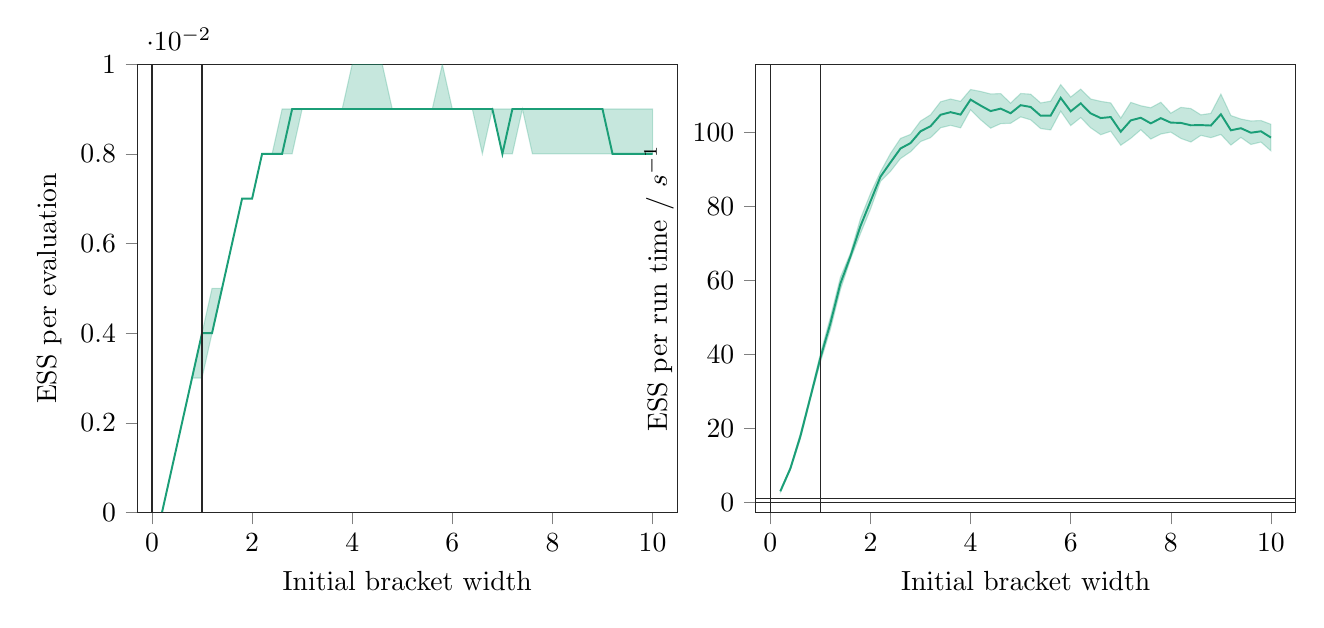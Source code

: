 % This file was created by matplotlib2tikz v0.6.11.
\begin{tikzpicture}

\definecolor{color0}{rgb}{0.106,0.62,0.467}

\begin{groupplot}[group style={group size=2 by 1}]
\nextgroupplot[
xlabel={Initial bracket width},
ylabel={ESS per evaluation},
xmin=-0.29, xmax=10.49,
ymin=-0.0, ymax=0.01,
tick align=outside,
tick pos=left,
x grid style={white!80.0!black},
y grid style={white!80.0!black},
axis line style={lightgray!20.0!black}
]
\path [draw=color0, fill=color0, opacity=0.25] (axis cs:0.2,0.0)
--(axis cs:0.2,0.0)
--(axis cs:0.4,0.001)
--(axis cs:0.6,0.002)
--(axis cs:0.8,0.003)
--(axis cs:1,0.004)
--(axis cs:1.2,0.005)
--(axis cs:1.4,0.005)
--(axis cs:1.6,0.006)
--(axis cs:1.8,0.007)
--(axis cs:2,0.007)
--(axis cs:2.2,0.008)
--(axis cs:2.4,0.008)
--(axis cs:2.6,0.009)
--(axis cs:2.8,0.009)
--(axis cs:3,0.009)
--(axis cs:3.2,0.009)
--(axis cs:3.4,0.009)
--(axis cs:3.6,0.009)
--(axis cs:3.8,0.009)
--(axis cs:4,0.01)
--(axis cs:4.2,0.01)
--(axis cs:4.4,0.01)
--(axis cs:4.6,0.01)
--(axis cs:4.8,0.009)
--(axis cs:5,0.009)
--(axis cs:5.2,0.009)
--(axis cs:5.4,0.009)
--(axis cs:5.6,0.009)
--(axis cs:5.8,0.01)
--(axis cs:6,0.009)
--(axis cs:6.2,0.009)
--(axis cs:6.4,0.009)
--(axis cs:6.6,0.009)
--(axis cs:6.8,0.009)
--(axis cs:7,0.009)
--(axis cs:7.2,0.009)
--(axis cs:7.4,0.009)
--(axis cs:7.6,0.009)
--(axis cs:7.8,0.009)
--(axis cs:8,0.009)
--(axis cs:8.2,0.009)
--(axis cs:8.4,0.009)
--(axis cs:8.6,0.009)
--(axis cs:8.8,0.009)
--(axis cs:9,0.009)
--(axis cs:9.2,0.009)
--(axis cs:9.4,0.009)
--(axis cs:9.6,0.009)
--(axis cs:9.8,0.009)
--(axis cs:10,0.009)
--(axis cs:10,0.008)
--(axis cs:10,0.008)
--(axis cs:9.8,0.008)
--(axis cs:9.6,0.008)
--(axis cs:9.4,0.008)
--(axis cs:9.2,0.008)
--(axis cs:9,0.008)
--(axis cs:8.8,0.008)
--(axis cs:8.6,0.008)
--(axis cs:8.4,0.008)
--(axis cs:8.2,0.008)
--(axis cs:8,0.008)
--(axis cs:7.8,0.008)
--(axis cs:7.6,0.008)
--(axis cs:7.4,0.009)
--(axis cs:7.2,0.008)
--(axis cs:7,0.008)
--(axis cs:6.8,0.009)
--(axis cs:6.6,0.008)
--(axis cs:6.4,0.009)
--(axis cs:6.2,0.009)
--(axis cs:6,0.009)
--(axis cs:5.8,0.009)
--(axis cs:5.6,0.009)
--(axis cs:5.4,0.009)
--(axis cs:5.2,0.009)
--(axis cs:5,0.009)
--(axis cs:4.8,0.009)
--(axis cs:4.6,0.009)
--(axis cs:4.4,0.009)
--(axis cs:4.2,0.009)
--(axis cs:4,0.009)
--(axis cs:3.8,0.009)
--(axis cs:3.6,0.009)
--(axis cs:3.4,0.009)
--(axis cs:3.2,0.009)
--(axis cs:3,0.009)
--(axis cs:2.8,0.008)
--(axis cs:2.6,0.008)
--(axis cs:2.4,0.008)
--(axis cs:2.2,0.008)
--(axis cs:2,0.007)
--(axis cs:1.8,0.007)
--(axis cs:1.6,0.006)
--(axis cs:1.4,0.005)
--(axis cs:1.2,0.004)
--(axis cs:1,0.003)
--(axis cs:0.8,0.003)
--(axis cs:0.6,0.002)
--(axis cs:0.4,0.001)
--(axis cs:0.2,0.0)
--cycle;

\addplot [line width=0.7pt, color0, forget plot]
table {%
0.2 0.0
0.4 0.001
0.6 0.002
0.8 0.003
1 0.004
1.2 0.004
1.4 0.005
1.6 0.006
1.8 0.007
2 0.007
2.2 0.008
2.4 0.008
2.6 0.008
2.8 0.009
3 0.009
3.2 0.009
3.4 0.009
3.6 0.009
3.8 0.009
4 0.009
4.2 0.009
4.4 0.009
4.6 0.009
4.8 0.009
5 0.009
5.2 0.009
5.4 0.009
5.6 0.009
5.8 0.009
6 0.009
6.2 0.009
6.4 0.009
6.6 0.009
6.8 0.009
7 0.008
7.2 0.009
7.4 0.009
7.6 0.009
7.8 0.009
8 0.009
8.2 0.009
8.4 0.009
8.6 0.009
8.8 0.009
9 0.009
9.2 0.008
9.4 0.008
9.6 0.008
9.8 0.008
10 0.008
};
\path [draw=lightgray!20.0!black, fill opacity=0] (axis cs:0,-0.0)
--(axis cs:0,0.01);

\path [draw=lightgray!20.0!black, fill opacity=0] (axis cs:1,-0.0)
--(axis cs:1,0.01);

\path [draw=lightgray!20.0!black, fill opacity=0] (axis cs:-0.29,0)
--(axis cs:10.49,0);

\path [draw=lightgray!20.0!black, fill opacity=0] (axis cs:-0.29,1)
--(axis cs:10.49,1);

\nextgroupplot[
xlabel={Initial bracket width},
ylabel={ESS per run time / ${s}^{-1}$},
xmin=-0.29, xmax=10.49,
ymin=-2.798, ymax=118.414,
tick align=outside,
tick pos=left,
x grid style={white!80.0!black},
y grid style={white!80.0!black},
axis line style={lightgray!20.0!black}
]
\path [draw=color0, fill=color0, opacity=0.25] (axis cs:0.2,2.711)
--(axis cs:0.2,3.209)
--(axis cs:0.4,9.466)
--(axis cs:0.6,18.562)
--(axis cs:0.8,28.977)
--(axis cs:1,40.16)
--(axis cs:1.2,50.017)
--(axis cs:1.4,60.816)
--(axis cs:1.6,67.309)
--(axis cs:1.8,76.642)
--(axis cs:2,83.427)
--(axis cs:2.2,89.301)
--(axis cs:2.4,94.272)
--(axis cs:2.6,98.343)
--(axis cs:2.8,99.428)
--(axis cs:3,103.043)
--(axis cs:3.2,104.736)
--(axis cs:3.4,108.254)
--(axis cs:3.6,109.007)
--(axis cs:3.8,108.374)
--(axis cs:4,111.57)
--(axis cs:4.2,111.051)
--(axis cs:4.4,110.369)
--(axis cs:4.6,110.466)
--(axis cs:4.8,107.871)
--(axis cs:5,110.495)
--(axis cs:5.2,110.314)
--(axis cs:5.4,107.946)
--(axis cs:5.6,108.421)
--(axis cs:5.8,112.904)
--(axis cs:6,109.533)
--(axis cs:6.2,111.683)
--(axis cs:6.4,109.009)
--(axis cs:6.6,108.37)
--(axis cs:6.8,107.943)
--(axis cs:7,103.828)
--(axis cs:7.2,108.083)
--(axis cs:7.4,107.178)
--(axis cs:7.6,106.637)
--(axis cs:7.8,108.119)
--(axis cs:8,105.177)
--(axis cs:8.2,106.742)
--(axis cs:8.4,106.426)
--(axis cs:8.6,104.723)
--(axis cs:8.8,105.117)
--(axis cs:9,110.327)
--(axis cs:9.2,104.533)
--(axis cs:9.4,103.589)
--(axis cs:9.6,103.063)
--(axis cs:9.8,103.185)
--(axis cs:10,102.165)
--(axis cs:10,94.984)
--(axis cs:10,94.984)
--(axis cs:9.8,97.369)
--(axis cs:9.6,96.703)
--(axis cs:9.4,98.619)
--(axis cs:9.2,96.555)
--(axis cs:9,99.414)
--(axis cs:8.8,98.545)
--(axis cs:8.6,99.178)
--(axis cs:8.4,97.373)
--(axis cs:8.2,98.344)
--(axis cs:8,100.053)
--(axis cs:7.8,99.534)
--(axis cs:7.6,98.185)
--(axis cs:7.4,100.687)
--(axis cs:7.2,98.365)
--(axis cs:7,96.494)
--(axis cs:6.8,100.297)
--(axis cs:6.6,99.34)
--(axis cs:6.4,101.211)
--(axis cs:6.2,103.98)
--(axis cs:6,101.813)
--(axis cs:5.8,105.723)
--(axis cs:5.6,100.642)
--(axis cs:5.4,101.013)
--(axis cs:5.2,103.376)
--(axis cs:5,104.175)
--(axis cs:4.8,102.444)
--(axis cs:4.6,102.34)
--(axis cs:4.4,101.107)
--(axis cs:4.2,103.404)
--(axis cs:4,106.117)
--(axis cs:3.8,101.204)
--(axis cs:3.6,101.882)
--(axis cs:3.4,101.223)
--(axis cs:3.2,98.55)
--(axis cs:3,97.496)
--(axis cs:2.8,94.731)
--(axis cs:2.6,92.911)
--(axis cs:2.4,89.436)
--(axis cs:2.2,86.717)
--(axis cs:2,79.19)
--(axis cs:1.8,72.614)
--(axis cs:1.6,65.62)
--(axis cs:1.4,57.47)
--(axis cs:1.2,46.714)
--(axis cs:1,37.87)
--(axis cs:0.8,27.793)
--(axis cs:0.6,17.108)
--(axis cs:0.4,8.734)
--(axis cs:0.2,2.711)
--cycle;

\addplot [line width=0.7pt, color0, forget plot]
table {%
0.2 2.96
0.4 9.1
0.6 17.835
0.8 28.385
1 39.015
1.2 48.366
1.4 59.143
1.6 66.464
1.8 74.628
2 81.309
2.2 88.009
2.4 91.854
2.6 95.627
2.8 97.08
3 100.269
3.2 101.643
3.4 104.738
3.6 105.445
3.8 104.789
4 108.843
4.2 107.227
4.4 105.738
4.6 106.403
4.8 105.158
5 107.335
5.2 106.845
5.4 104.48
5.6 104.531
5.8 109.313
6 105.673
6.2 107.832
6.4 105.11
6.6 103.855
6.8 104.12
7 100.161
7.2 103.224
7.4 103.932
7.6 102.411
7.8 103.826
8 102.615
8.2 102.543
8.4 101.899
8.6 101.95
8.8 101.831
9 104.87
9.2 100.544
9.4 101.104
9.6 99.883
9.8 100.277
10 98.575
};
\path [draw=lightgray!20.0!black, fill opacity=0] (axis cs:0,-2.798)
--(axis cs:0,118.414);

\path [draw=lightgray!20.0!black, fill opacity=0] (axis cs:1,-2.798)
--(axis cs:1,118.414);

\path [draw=lightgray!20.0!black, fill opacity=0] (axis cs:-0.29,0)
--(axis cs:10.49,0);

\path [draw=lightgray!20.0!black, fill opacity=0] (axis cs:-0.29,1)
--(axis cs:10.49,1);

\end{groupplot}

\end{tikzpicture}